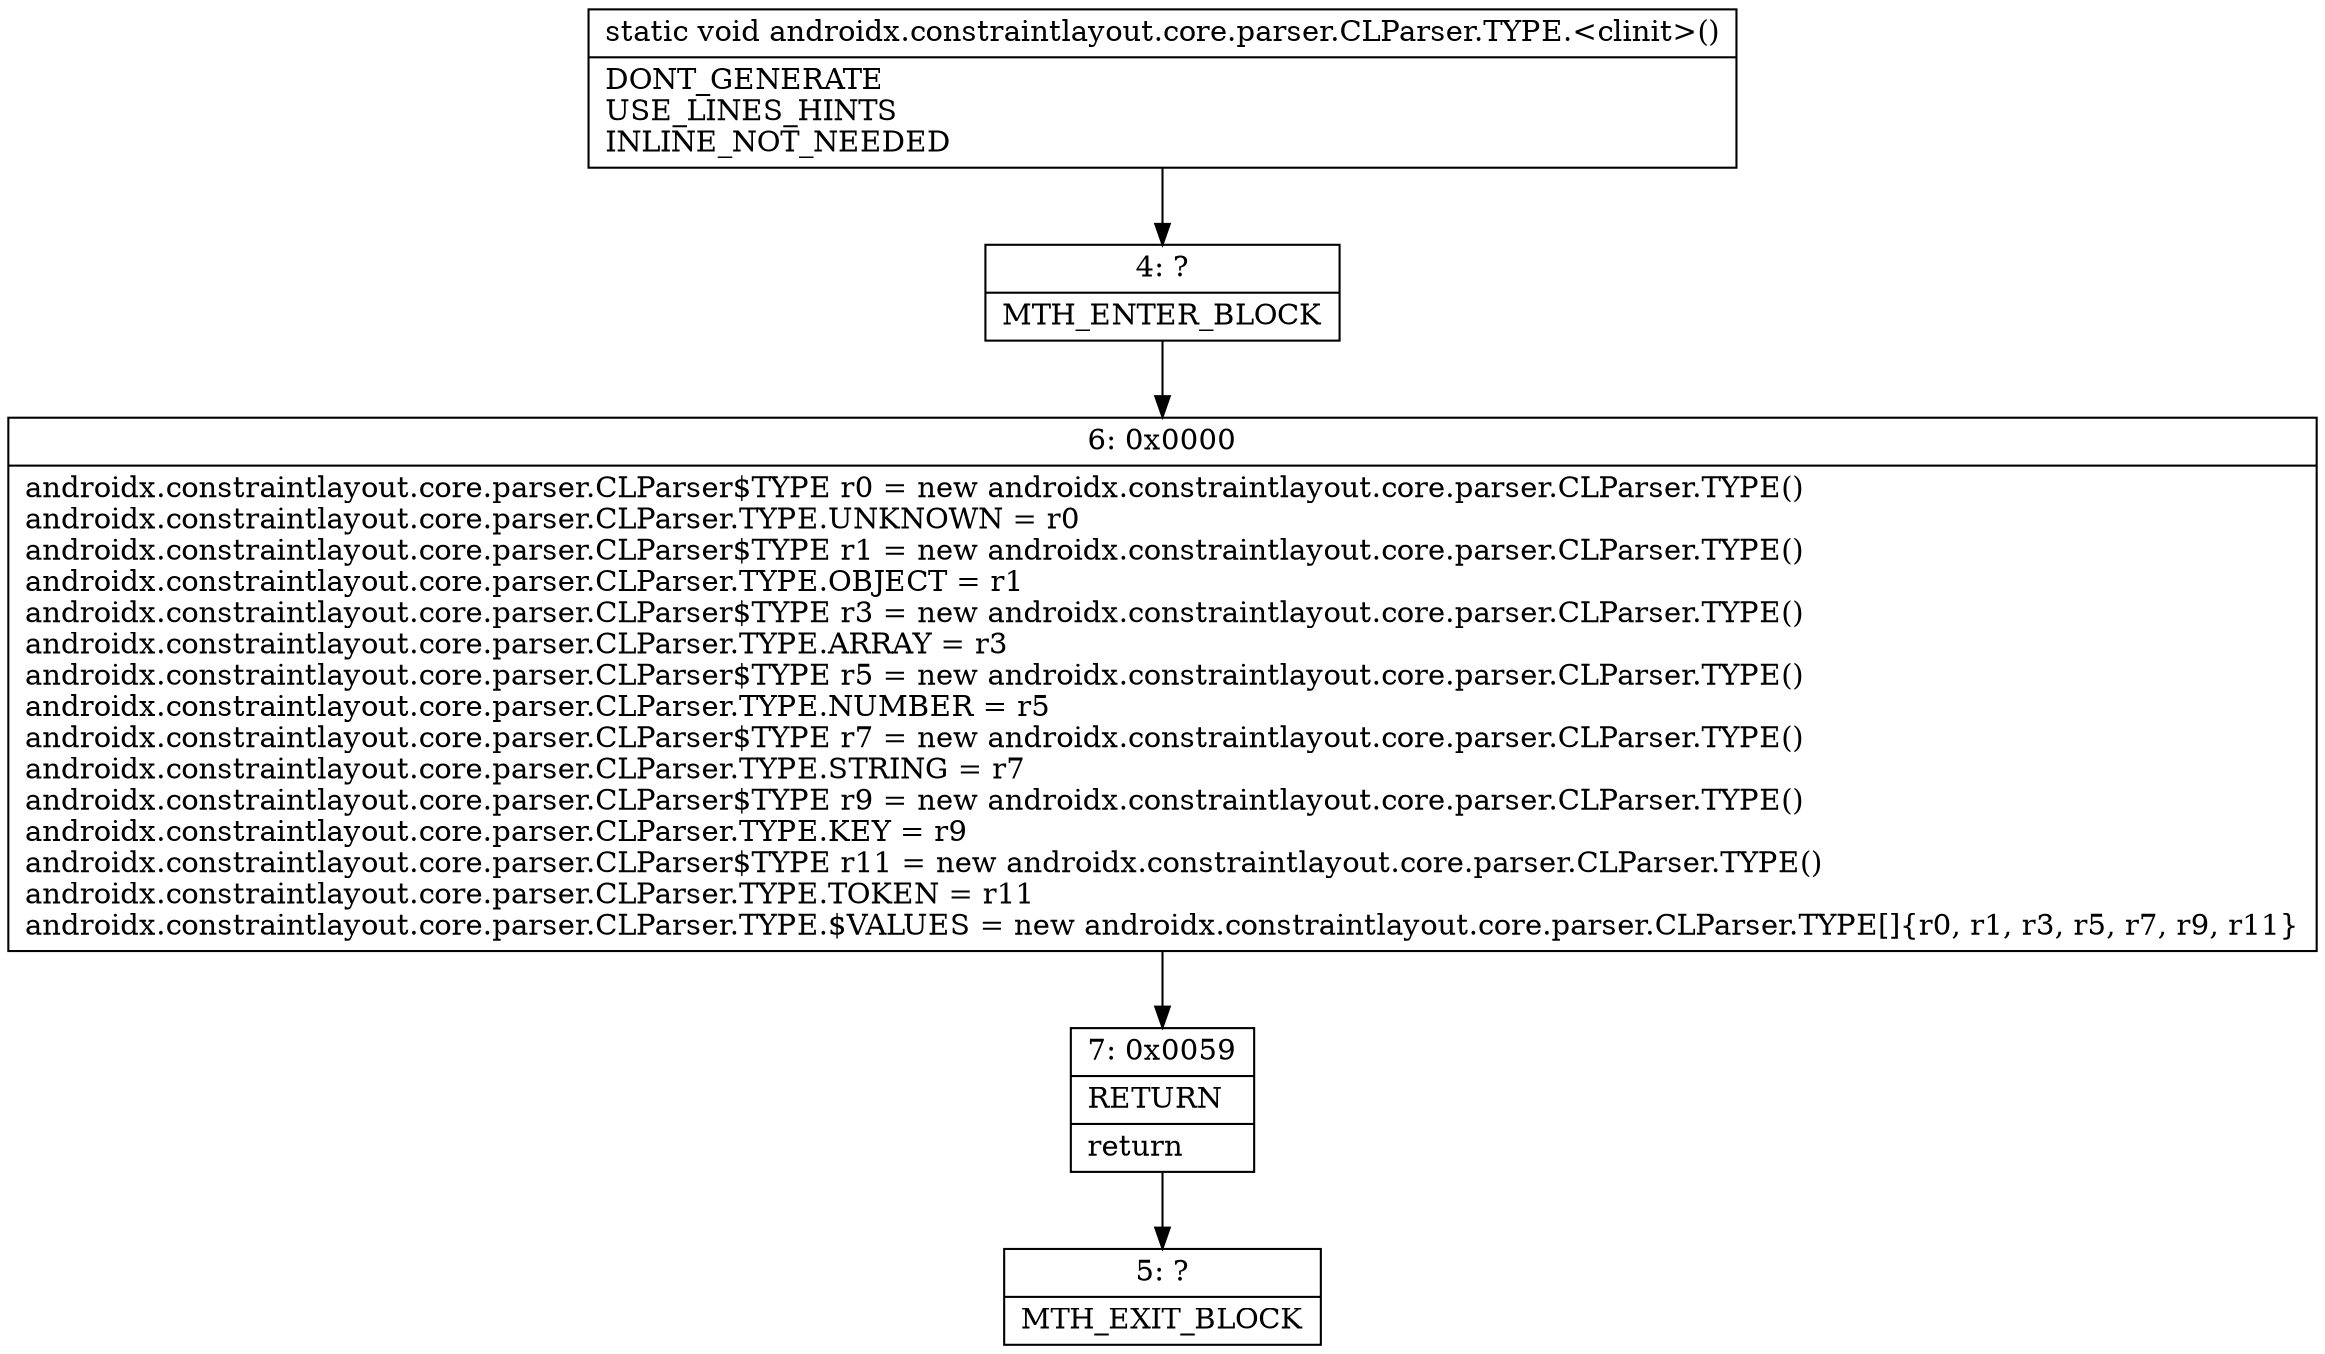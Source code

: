 digraph "CFG forandroidx.constraintlayout.core.parser.CLParser.TYPE.\<clinit\>()V" {
Node_4 [shape=record,label="{4\:\ ?|MTH_ENTER_BLOCK\l}"];
Node_6 [shape=record,label="{6\:\ 0x0000|androidx.constraintlayout.core.parser.CLParser$TYPE r0 = new androidx.constraintlayout.core.parser.CLParser.TYPE()\landroidx.constraintlayout.core.parser.CLParser.TYPE.UNKNOWN = r0\landroidx.constraintlayout.core.parser.CLParser$TYPE r1 = new androidx.constraintlayout.core.parser.CLParser.TYPE()\landroidx.constraintlayout.core.parser.CLParser.TYPE.OBJECT = r1\landroidx.constraintlayout.core.parser.CLParser$TYPE r3 = new androidx.constraintlayout.core.parser.CLParser.TYPE()\landroidx.constraintlayout.core.parser.CLParser.TYPE.ARRAY = r3\landroidx.constraintlayout.core.parser.CLParser$TYPE r5 = new androidx.constraintlayout.core.parser.CLParser.TYPE()\landroidx.constraintlayout.core.parser.CLParser.TYPE.NUMBER = r5\landroidx.constraintlayout.core.parser.CLParser$TYPE r7 = new androidx.constraintlayout.core.parser.CLParser.TYPE()\landroidx.constraintlayout.core.parser.CLParser.TYPE.STRING = r7\landroidx.constraintlayout.core.parser.CLParser$TYPE r9 = new androidx.constraintlayout.core.parser.CLParser.TYPE()\landroidx.constraintlayout.core.parser.CLParser.TYPE.KEY = r9\landroidx.constraintlayout.core.parser.CLParser$TYPE r11 = new androidx.constraintlayout.core.parser.CLParser.TYPE()\landroidx.constraintlayout.core.parser.CLParser.TYPE.TOKEN = r11\landroidx.constraintlayout.core.parser.CLParser.TYPE.$VALUES = new androidx.constraintlayout.core.parser.CLParser.TYPE[]\{r0, r1, r3, r5, r7, r9, r11\}\l}"];
Node_7 [shape=record,label="{7\:\ 0x0059|RETURN\l|return\l}"];
Node_5 [shape=record,label="{5\:\ ?|MTH_EXIT_BLOCK\l}"];
MethodNode[shape=record,label="{static void androidx.constraintlayout.core.parser.CLParser.TYPE.\<clinit\>()  | DONT_GENERATE\lUSE_LINES_HINTS\lINLINE_NOT_NEEDED\l}"];
MethodNode -> Node_4;Node_4 -> Node_6;
Node_6 -> Node_7;
Node_7 -> Node_5;
}


